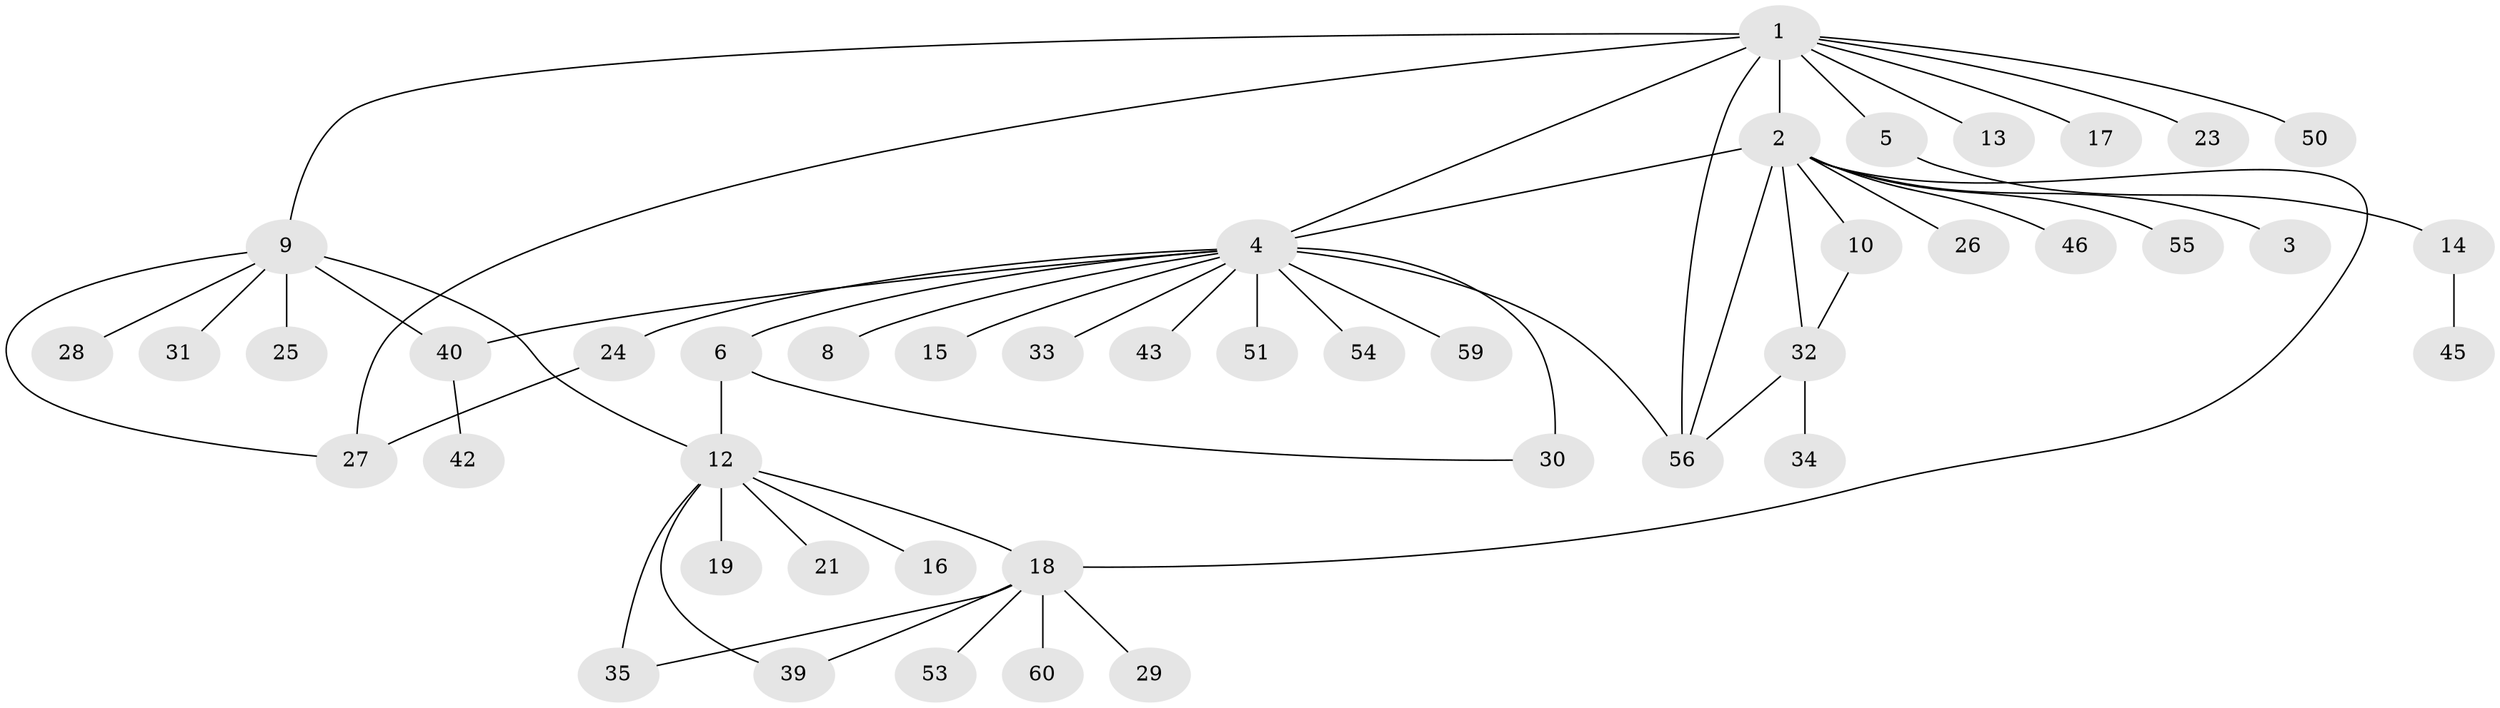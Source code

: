 // original degree distribution, {12: 0.016666666666666666, 11: 0.016666666666666666, 1: 0.55, 15: 0.016666666666666666, 3: 0.1, 5: 0.05, 2: 0.18333333333333332, 8: 0.016666666666666666, 6: 0.016666666666666666, 4: 0.03333333333333333}
// Generated by graph-tools (version 1.1) at 2025/41/03/06/25 10:41:47]
// undirected, 45 vertices, 57 edges
graph export_dot {
graph [start="1"]
  node [color=gray90,style=filled];
  1 [super="+20"];
  2 [super="+7"];
  3;
  4 [super="+58"];
  5 [super="+11"];
  6 [super="+49"];
  8;
  9 [super="+22"];
  10;
  12 [super="+36"];
  13;
  14 [super="+48"];
  15;
  16 [super="+44"];
  17;
  18 [super="+47"];
  19;
  21;
  23;
  24 [super="+38"];
  25;
  26;
  27;
  28;
  29;
  30 [super="+52"];
  31 [super="+37"];
  32 [super="+57"];
  33;
  34;
  35;
  39;
  40 [super="+41"];
  42;
  43;
  45;
  46;
  50;
  51;
  53;
  54;
  55;
  56;
  59;
  60;
  1 -- 2;
  1 -- 4;
  1 -- 5;
  1 -- 9 [weight=2];
  1 -- 13;
  1 -- 17;
  1 -- 23;
  1 -- 27;
  1 -- 50;
  1 -- 56;
  2 -- 3;
  2 -- 4;
  2 -- 10;
  2 -- 18;
  2 -- 26;
  2 -- 32;
  2 -- 46;
  2 -- 55;
  2 -- 56;
  4 -- 6;
  4 -- 8;
  4 -- 15;
  4 -- 24;
  4 -- 30 [weight=2];
  4 -- 33;
  4 -- 40;
  4 -- 43;
  4 -- 51;
  4 -- 54;
  4 -- 56;
  4 -- 59;
  5 -- 14;
  6 -- 12;
  6 -- 30;
  9 -- 12;
  9 -- 28;
  9 -- 40;
  9 -- 27;
  9 -- 25;
  9 -- 31;
  10 -- 32;
  12 -- 16;
  12 -- 18;
  12 -- 19;
  12 -- 21;
  12 -- 39;
  12 -- 35;
  14 -- 45;
  18 -- 29;
  18 -- 35;
  18 -- 53;
  18 -- 60;
  18 -- 39;
  24 -- 27;
  32 -- 34;
  32 -- 56;
  40 -- 42;
}
